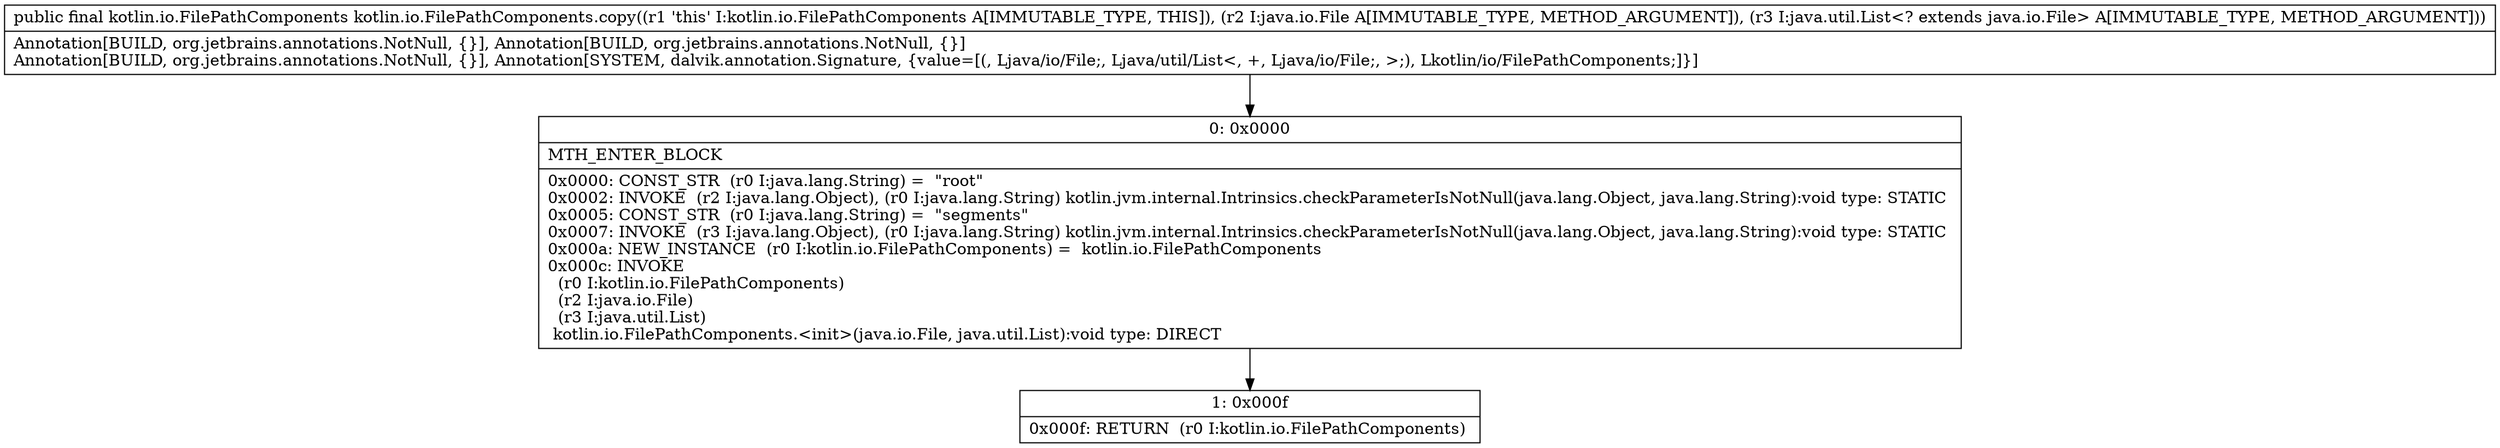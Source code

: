 digraph "CFG forkotlin.io.FilePathComponents.copy(Ljava\/io\/File;Ljava\/util\/List;)Lkotlin\/io\/FilePathComponents;" {
Node_0 [shape=record,label="{0\:\ 0x0000|MTH_ENTER_BLOCK\l|0x0000: CONST_STR  (r0 I:java.lang.String) =  \"root\" \l0x0002: INVOKE  (r2 I:java.lang.Object), (r0 I:java.lang.String) kotlin.jvm.internal.Intrinsics.checkParameterIsNotNull(java.lang.Object, java.lang.String):void type: STATIC \l0x0005: CONST_STR  (r0 I:java.lang.String) =  \"segments\" \l0x0007: INVOKE  (r3 I:java.lang.Object), (r0 I:java.lang.String) kotlin.jvm.internal.Intrinsics.checkParameterIsNotNull(java.lang.Object, java.lang.String):void type: STATIC \l0x000a: NEW_INSTANCE  (r0 I:kotlin.io.FilePathComponents) =  kotlin.io.FilePathComponents \l0x000c: INVOKE  \l  (r0 I:kotlin.io.FilePathComponents)\l  (r2 I:java.io.File)\l  (r3 I:java.util.List)\l kotlin.io.FilePathComponents.\<init\>(java.io.File, java.util.List):void type: DIRECT \l}"];
Node_1 [shape=record,label="{1\:\ 0x000f|0x000f: RETURN  (r0 I:kotlin.io.FilePathComponents) \l}"];
MethodNode[shape=record,label="{public final kotlin.io.FilePathComponents kotlin.io.FilePathComponents.copy((r1 'this' I:kotlin.io.FilePathComponents A[IMMUTABLE_TYPE, THIS]), (r2 I:java.io.File A[IMMUTABLE_TYPE, METHOD_ARGUMENT]), (r3 I:java.util.List\<? extends java.io.File\> A[IMMUTABLE_TYPE, METHOD_ARGUMENT]))  | Annotation[BUILD, org.jetbrains.annotations.NotNull, \{\}], Annotation[BUILD, org.jetbrains.annotations.NotNull, \{\}]\lAnnotation[BUILD, org.jetbrains.annotations.NotNull, \{\}], Annotation[SYSTEM, dalvik.annotation.Signature, \{value=[(, Ljava\/io\/File;, Ljava\/util\/List\<, +, Ljava\/io\/File;, \>;), Lkotlin\/io\/FilePathComponents;]\}]\l}"];
MethodNode -> Node_0;
Node_0 -> Node_1;
}

